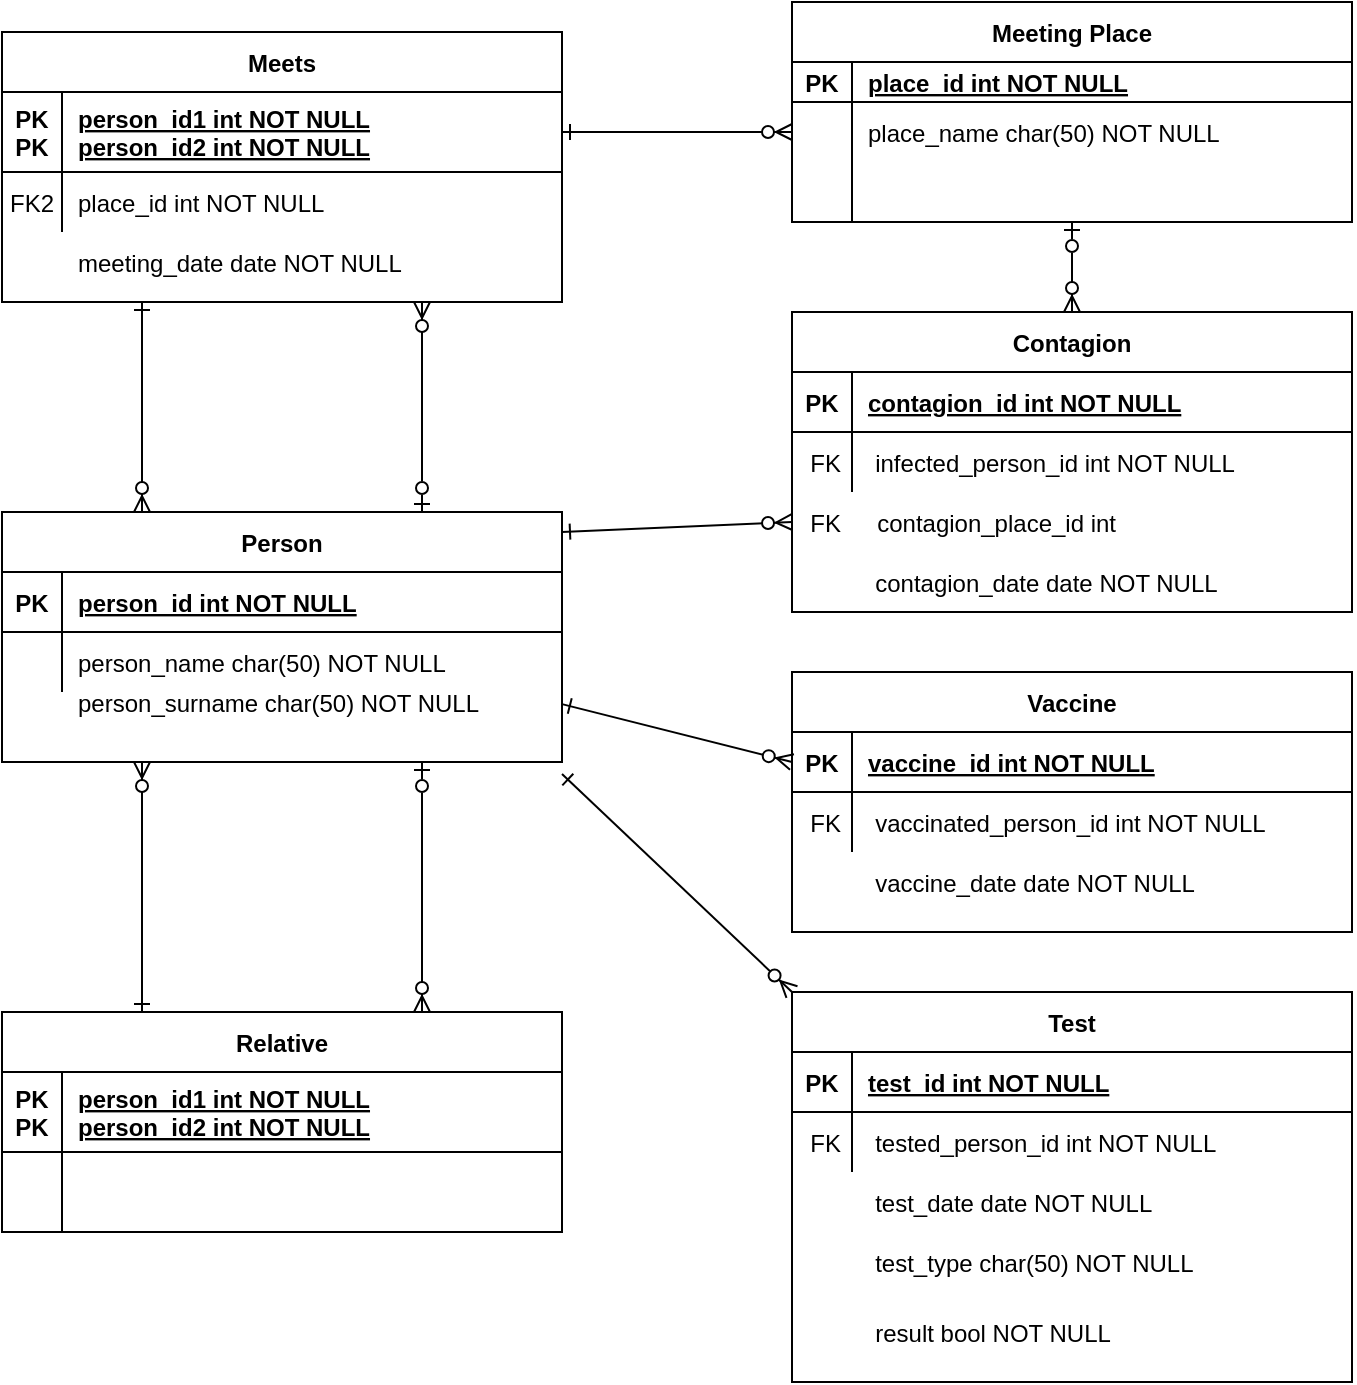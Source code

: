 <mxfile version="15.4.0" type="device"><diagram id="R2lEEEUBdFMjLlhIrx00" name="Page-1"><mxGraphModel dx="1426" dy="905" grid="1" gridSize="10" guides="1" tooltips="1" connect="1" arrows="1" fold="1" page="1" pageScale="1" pageWidth="850" pageHeight="1100" math="0" shadow="0" extFonts="Permanent Marker^https://fonts.googleapis.com/css?family=Permanent+Marker"><root><mxCell id="0"/><mxCell id="1" parent="0"/><mxCell id="C-vyLk0tnHw3VtMMgP7b-1" value="" style="endArrow=ERzeroToMany;startArrow=ERzeroToOne;endFill=1;startFill=0;exitX=0.75;exitY=0;exitDx=0;exitDy=0;entryX=0.75;entryY=1;entryDx=0;entryDy=0;" parent="1" source="C-vyLk0tnHw3VtMMgP7b-23" target="C-vyLk0tnHw3VtMMgP7b-2" edge="1"><mxGeometry width="100" height="100" relative="1" as="geometry"><mxPoint x="350" y="1085" as="sourcePoint"/><mxPoint x="325" y="435" as="targetPoint"/></mxGeometry></mxCell><mxCell id="C-vyLk0tnHw3VtMMgP7b-12" value="" style="endArrow=ERzeroToMany;startArrow=ERone;endFill=1;startFill=0;" parent="1" source="C-vyLk0tnHw3VtMMgP7b-3" target="C-vyLk0tnHw3VtMMgP7b-17" edge="1"><mxGeometry width="100" height="100" relative="1" as="geometry"><mxPoint x="410" y="545" as="sourcePoint"/><mxPoint x="470" y="570" as="targetPoint"/></mxGeometry></mxCell><mxCell id="C-vyLk0tnHw3VtMMgP7b-2" value="Meets" style="shape=table;startSize=30;container=1;collapsible=1;childLayout=tableLayout;fixedRows=1;rowLines=0;fontStyle=1;align=center;resizeLast=1;" parent="1" vertex="1"><mxGeometry x="85" y="245" width="280" height="135" as="geometry"/></mxCell><mxCell id="C-vyLk0tnHw3VtMMgP7b-3" value="" style="shape=partialRectangle;collapsible=0;dropTarget=0;pointerEvents=0;fillColor=none;points=[[0,0.5],[1,0.5]];portConstraint=eastwest;top=0;left=0;right=0;bottom=1;" parent="C-vyLk0tnHw3VtMMgP7b-2" vertex="1"><mxGeometry y="30" width="280" height="40" as="geometry"/></mxCell><mxCell id="C-vyLk0tnHw3VtMMgP7b-4" value="PK&#10;PK" style="shape=partialRectangle;overflow=hidden;connectable=0;fillColor=none;top=0;left=0;bottom=0;right=0;fontStyle=1;" parent="C-vyLk0tnHw3VtMMgP7b-3" vertex="1"><mxGeometry width="30" height="40" as="geometry"><mxRectangle width="30" height="40" as="alternateBounds"/></mxGeometry></mxCell><mxCell id="C-vyLk0tnHw3VtMMgP7b-5" value="person_id1 int NOT NULL&#10;person_id2 int NOT NULL" style="shape=partialRectangle;overflow=hidden;connectable=0;fillColor=none;top=0;left=0;bottom=0;right=0;align=left;spacingLeft=6;fontStyle=5;" parent="C-vyLk0tnHw3VtMMgP7b-3" vertex="1"><mxGeometry x="30" width="250" height="40" as="geometry"><mxRectangle width="250" height="40" as="alternateBounds"/></mxGeometry></mxCell><mxCell id="C-vyLk0tnHw3VtMMgP7b-9" value="" style="shape=partialRectangle;collapsible=0;dropTarget=0;pointerEvents=0;fillColor=none;points=[[0,0.5],[1,0.5]];portConstraint=eastwest;top=0;left=0;right=0;bottom=0;" parent="C-vyLk0tnHw3VtMMgP7b-2" vertex="1"><mxGeometry y="70" width="280" height="30" as="geometry"/></mxCell><mxCell id="C-vyLk0tnHw3VtMMgP7b-10" value="FK2" style="shape=partialRectangle;overflow=hidden;connectable=0;fillColor=none;top=0;left=0;bottom=0;right=0;" parent="C-vyLk0tnHw3VtMMgP7b-9" vertex="1"><mxGeometry width="30" height="30" as="geometry"><mxRectangle width="30" height="30" as="alternateBounds"/></mxGeometry></mxCell><mxCell id="C-vyLk0tnHw3VtMMgP7b-11" value="place_id int NOT NULL" style="shape=partialRectangle;overflow=hidden;connectable=0;fillColor=none;top=0;left=0;bottom=0;right=0;align=left;spacingLeft=6;" parent="C-vyLk0tnHw3VtMMgP7b-9" vertex="1"><mxGeometry x="30" width="250" height="30" as="geometry"><mxRectangle width="250" height="30" as="alternateBounds"/></mxGeometry></mxCell><mxCell id="C-vyLk0tnHw3VtMMgP7b-13" value="Meeting Place" style="shape=table;startSize=30;container=1;collapsible=1;childLayout=tableLayout;fixedRows=1;rowLines=0;fontStyle=1;align=center;resizeLast=1;" parent="1" vertex="1"><mxGeometry x="480" y="230" width="280" height="110" as="geometry"/></mxCell><mxCell id="C-vyLk0tnHw3VtMMgP7b-14" value="" style="shape=partialRectangle;collapsible=0;dropTarget=0;pointerEvents=0;fillColor=none;points=[[0,0.5],[1,0.5]];portConstraint=eastwest;top=0;left=0;right=0;bottom=1;" parent="C-vyLk0tnHw3VtMMgP7b-13" vertex="1"><mxGeometry y="30" width="280" height="20" as="geometry"/></mxCell><mxCell id="C-vyLk0tnHw3VtMMgP7b-15" value="PK" style="shape=partialRectangle;overflow=hidden;connectable=0;fillColor=none;top=0;left=0;bottom=0;right=0;fontStyle=1;" parent="C-vyLk0tnHw3VtMMgP7b-14" vertex="1"><mxGeometry width="30" height="20" as="geometry"><mxRectangle width="30" height="20" as="alternateBounds"/></mxGeometry></mxCell><mxCell id="C-vyLk0tnHw3VtMMgP7b-16" value="place_id int NOT NULL " style="shape=partialRectangle;overflow=hidden;connectable=0;fillColor=none;top=0;left=0;bottom=0;right=0;align=left;spacingLeft=6;fontStyle=5;" parent="C-vyLk0tnHw3VtMMgP7b-14" vertex="1"><mxGeometry x="30" width="250" height="20" as="geometry"><mxRectangle width="250" height="20" as="alternateBounds"/></mxGeometry></mxCell><mxCell id="C-vyLk0tnHw3VtMMgP7b-17" value="" style="shape=partialRectangle;collapsible=0;dropTarget=0;pointerEvents=0;fillColor=none;points=[[0,0.5],[1,0.5]];portConstraint=eastwest;top=0;left=0;right=0;bottom=0;" parent="C-vyLk0tnHw3VtMMgP7b-13" vertex="1"><mxGeometry y="50" width="280" height="30" as="geometry"/></mxCell><mxCell id="C-vyLk0tnHw3VtMMgP7b-18" value="" style="shape=partialRectangle;overflow=hidden;connectable=0;fillColor=none;top=0;left=0;bottom=0;right=0;" parent="C-vyLk0tnHw3VtMMgP7b-17" vertex="1"><mxGeometry width="30" height="30" as="geometry"><mxRectangle width="30" height="30" as="alternateBounds"/></mxGeometry></mxCell><mxCell id="C-vyLk0tnHw3VtMMgP7b-19" value="place_name char(50) NOT NULL" style="shape=partialRectangle;overflow=hidden;connectable=0;fillColor=none;top=0;left=0;bottom=0;right=0;align=left;spacingLeft=6;" parent="C-vyLk0tnHw3VtMMgP7b-17" vertex="1"><mxGeometry x="30" width="250" height="30" as="geometry"><mxRectangle width="250" height="30" as="alternateBounds"/></mxGeometry></mxCell><mxCell id="C-vyLk0tnHw3VtMMgP7b-20" value="" style="shape=partialRectangle;collapsible=0;dropTarget=0;pointerEvents=0;fillColor=none;points=[[0,0.5],[1,0.5]];portConstraint=eastwest;top=0;left=0;right=0;bottom=0;" parent="C-vyLk0tnHw3VtMMgP7b-13" vertex="1"><mxGeometry y="80" width="280" height="30" as="geometry"/></mxCell><mxCell id="C-vyLk0tnHw3VtMMgP7b-21" value="" style="shape=partialRectangle;overflow=hidden;connectable=0;fillColor=none;top=0;left=0;bottom=0;right=0;" parent="C-vyLk0tnHw3VtMMgP7b-20" vertex="1"><mxGeometry width="30" height="30" as="geometry"><mxRectangle width="30" height="30" as="alternateBounds"/></mxGeometry></mxCell><mxCell id="C-vyLk0tnHw3VtMMgP7b-22" value="" style="shape=partialRectangle;overflow=hidden;connectable=0;fillColor=none;top=0;left=0;bottom=0;right=0;align=left;spacingLeft=6;" parent="C-vyLk0tnHw3VtMMgP7b-20" vertex="1"><mxGeometry x="30" width="250" height="30" as="geometry"><mxRectangle width="250" height="30" as="alternateBounds"/></mxGeometry></mxCell><mxCell id="C-vyLk0tnHw3VtMMgP7b-23" value="Person" style="shape=table;startSize=30;container=1;collapsible=1;childLayout=tableLayout;fixedRows=1;rowLines=0;fontStyle=1;align=center;resizeLast=1;" parent="1" vertex="1"><mxGeometry x="85" y="485" width="280" height="125" as="geometry"/></mxCell><mxCell id="C-vyLk0tnHw3VtMMgP7b-24" value="" style="shape=partialRectangle;collapsible=0;dropTarget=0;pointerEvents=0;fillColor=none;points=[[0,0.5],[1,0.5]];portConstraint=eastwest;top=0;left=0;right=0;bottom=1;" parent="C-vyLk0tnHw3VtMMgP7b-23" vertex="1"><mxGeometry y="30" width="280" height="30" as="geometry"/></mxCell><mxCell id="C-vyLk0tnHw3VtMMgP7b-25" value="PK" style="shape=partialRectangle;overflow=hidden;connectable=0;fillColor=none;top=0;left=0;bottom=0;right=0;fontStyle=1;" parent="C-vyLk0tnHw3VtMMgP7b-24" vertex="1"><mxGeometry width="30" height="30" as="geometry"><mxRectangle width="30" height="30" as="alternateBounds"/></mxGeometry></mxCell><mxCell id="C-vyLk0tnHw3VtMMgP7b-26" value="person_id int NOT NULL " style="shape=partialRectangle;overflow=hidden;connectable=0;fillColor=none;top=0;left=0;bottom=0;right=0;align=left;spacingLeft=6;fontStyle=5;" parent="C-vyLk0tnHw3VtMMgP7b-24" vertex="1"><mxGeometry x="30" width="250" height="30" as="geometry"><mxRectangle width="250" height="30" as="alternateBounds"/></mxGeometry></mxCell><mxCell id="C-vyLk0tnHw3VtMMgP7b-27" value="" style="shape=partialRectangle;collapsible=0;dropTarget=0;pointerEvents=0;fillColor=none;points=[[0,0.5],[1,0.5]];portConstraint=eastwest;top=0;left=0;right=0;bottom=0;" parent="C-vyLk0tnHw3VtMMgP7b-23" vertex="1"><mxGeometry y="60" width="280" height="30" as="geometry"/></mxCell><mxCell id="C-vyLk0tnHw3VtMMgP7b-28" value="" style="shape=partialRectangle;overflow=hidden;connectable=0;fillColor=none;top=0;left=0;bottom=0;right=0;" parent="C-vyLk0tnHw3VtMMgP7b-27" vertex="1"><mxGeometry width="30" height="30" as="geometry"><mxRectangle width="30" height="30" as="alternateBounds"/></mxGeometry></mxCell><mxCell id="C-vyLk0tnHw3VtMMgP7b-29" value="person_name char(50) NOT NULL" style="shape=partialRectangle;overflow=hidden;connectable=0;fillColor=none;top=0;left=0;bottom=0;right=0;align=left;spacingLeft=6;" parent="C-vyLk0tnHw3VtMMgP7b-27" vertex="1"><mxGeometry x="30" width="250" height="30" as="geometry"><mxRectangle width="250" height="30" as="alternateBounds"/></mxGeometry></mxCell><mxCell id="fCw7hwFmyW7trVU5rpp--1" value="person_surname char(50) NOT NULL" style="shape=partialRectangle;overflow=hidden;connectable=0;fillColor=none;top=0;left=0;bottom=0;right=0;align=left;spacingLeft=6;" parent="1" vertex="1"><mxGeometry x="115" y="565" width="220" height="30" as="geometry"><mxRectangle width="220" height="30" as="alternateBounds"/></mxGeometry></mxCell><mxCell id="fCw7hwFmyW7trVU5rpp--3" value="Relative" style="shape=table;startSize=30;container=1;collapsible=1;childLayout=tableLayout;fixedRows=1;rowLines=0;fontStyle=1;align=center;resizeLast=1;" parent="1" vertex="1"><mxGeometry x="85" y="735" width="280" height="110" as="geometry"><mxRectangle x="110" y="370" width="80" height="30" as="alternateBounds"/></mxGeometry></mxCell><mxCell id="fCw7hwFmyW7trVU5rpp--4" value="" style="shape=partialRectangle;collapsible=0;dropTarget=0;pointerEvents=0;fillColor=none;points=[[0,0.5],[1,0.5]];portConstraint=eastwest;top=0;left=0;right=0;bottom=1;" parent="fCw7hwFmyW7trVU5rpp--3" vertex="1"><mxGeometry y="30" width="280" height="40" as="geometry"/></mxCell><mxCell id="fCw7hwFmyW7trVU5rpp--5" value="PK&#10;PK" style="shape=partialRectangle;overflow=hidden;connectable=0;fillColor=none;top=0;left=0;bottom=0;right=0;fontStyle=1;" parent="fCw7hwFmyW7trVU5rpp--4" vertex="1"><mxGeometry width="30" height="40" as="geometry"><mxRectangle width="30" height="40" as="alternateBounds"/></mxGeometry></mxCell><mxCell id="fCw7hwFmyW7trVU5rpp--6" value="person_id1 int NOT NULL &#10;person_id2 int NOT NULL" style="shape=partialRectangle;overflow=hidden;connectable=0;fillColor=none;top=0;left=0;bottom=0;right=0;align=left;spacingLeft=6;fontStyle=5;" parent="fCw7hwFmyW7trVU5rpp--4" vertex="1"><mxGeometry x="30" width="250" height="40" as="geometry"><mxRectangle width="250" height="40" as="alternateBounds"/></mxGeometry></mxCell><mxCell id="fCw7hwFmyW7trVU5rpp--10" value="" style="shape=partialRectangle;collapsible=0;dropTarget=0;pointerEvents=0;fillColor=none;points=[[0,0.5],[1,0.5]];portConstraint=eastwest;top=0;left=0;right=0;bottom=0;" parent="fCw7hwFmyW7trVU5rpp--3" vertex="1"><mxGeometry y="70" width="280" height="20" as="geometry"/></mxCell><mxCell id="fCw7hwFmyW7trVU5rpp--11" value="" style="shape=partialRectangle;overflow=hidden;connectable=0;fillColor=none;top=0;left=0;bottom=0;right=0;" parent="fCw7hwFmyW7trVU5rpp--10" vertex="1"><mxGeometry width="30" height="20" as="geometry"><mxRectangle width="30" height="20" as="alternateBounds"/></mxGeometry></mxCell><mxCell id="fCw7hwFmyW7trVU5rpp--12" value="" style="shape=partialRectangle;overflow=hidden;connectable=0;fillColor=none;top=0;left=0;bottom=0;right=0;align=left;spacingLeft=6;" parent="fCw7hwFmyW7trVU5rpp--10" vertex="1"><mxGeometry x="30" width="250" height="20" as="geometry"><mxRectangle width="250" height="20" as="alternateBounds"/></mxGeometry></mxCell><mxCell id="fCw7hwFmyW7trVU5rpp--7" value="" style="shape=partialRectangle;collapsible=0;dropTarget=0;pointerEvents=0;fillColor=none;points=[[0,0.5],[1,0.5]];portConstraint=eastwest;top=0;left=0;right=0;bottom=0;" parent="fCw7hwFmyW7trVU5rpp--3" vertex="1"><mxGeometry y="90" width="280" height="20" as="geometry"/></mxCell><mxCell id="fCw7hwFmyW7trVU5rpp--8" value="" style="shape=partialRectangle;overflow=hidden;connectable=0;fillColor=none;top=0;left=0;bottom=0;right=0;" parent="fCw7hwFmyW7trVU5rpp--7" vertex="1"><mxGeometry width="30" height="20" as="geometry"><mxRectangle width="30" height="20" as="alternateBounds"/></mxGeometry></mxCell><mxCell id="fCw7hwFmyW7trVU5rpp--9" value="" style="shape=partialRectangle;overflow=hidden;connectable=0;fillColor=none;top=0;left=0;bottom=0;right=0;align=left;spacingLeft=6;" parent="fCw7hwFmyW7trVU5rpp--7" vertex="1"><mxGeometry x="30" width="250" height="20" as="geometry"><mxRectangle width="250" height="20" as="alternateBounds"/></mxGeometry></mxCell><mxCell id="fCw7hwFmyW7trVU5rpp--13" value="" style="endArrow=ERzeroToMany;startArrow=ERzeroToOne;endFill=1;startFill=0;entryX=0.75;entryY=0;entryDx=0;entryDy=0;exitX=0.75;exitY=1;exitDx=0;exitDy=0;" parent="1" source="C-vyLk0tnHw3VtMMgP7b-23" target="fCw7hwFmyW7trVU5rpp--3" edge="1"><mxGeometry width="100" height="100" relative="1" as="geometry"><mxPoint x="220" y="645" as="sourcePoint"/><mxPoint x="90" y="765" as="targetPoint"/><Array as="points"/></mxGeometry></mxCell><mxCell id="fCw7hwFmyW7trVU5rpp--16" value="" style="shape=partialRectangle;collapsible=0;dropTarget=0;pointerEvents=0;fillColor=none;points=[[0,0.5],[1,0.5]];portConstraint=eastwest;top=0;left=0;right=0;bottom=0;" parent="1" vertex="1"><mxGeometry x="85" y="345" width="250" height="30" as="geometry"/></mxCell><mxCell id="fCw7hwFmyW7trVU5rpp--17" value="" style="shape=partialRectangle;overflow=hidden;connectable=0;fillColor=none;top=0;left=0;bottom=0;right=0;" parent="fCw7hwFmyW7trVU5rpp--16" vertex="1"><mxGeometry width="30" height="30" as="geometry"><mxRectangle width="30" height="30" as="alternateBounds"/></mxGeometry></mxCell><mxCell id="fCw7hwFmyW7trVU5rpp--18" value="meeting_date date NOT NULL" style="shape=partialRectangle;overflow=hidden;connectable=0;fillColor=none;top=0;left=0;bottom=0;right=0;align=left;spacingLeft=6;" parent="fCw7hwFmyW7trVU5rpp--16" vertex="1"><mxGeometry x="30" width="220" height="30" as="geometry"><mxRectangle width="220" height="30" as="alternateBounds"/></mxGeometry></mxCell><mxCell id="fCw7hwFmyW7trVU5rpp--19" value="" style="endArrow=ERzeroToMany;startArrow=ERone;endFill=1;startFill=0;entryX=0.25;entryY=1;entryDx=0;entryDy=0;exitX=0.25;exitY=0;exitDx=0;exitDy=0;" parent="1" source="fCw7hwFmyW7trVU5rpp--3" target="C-vyLk0tnHw3VtMMgP7b-23" edge="1"><mxGeometry width="100" height="100" relative="1" as="geometry"><mxPoint x="265" y="655" as="sourcePoint"/><mxPoint x="245" y="745" as="targetPoint"/></mxGeometry></mxCell><mxCell id="fCw7hwFmyW7trVU5rpp--20" value="" style="endArrow=ERzeroToMany;startArrow=ERone;endFill=1;startFill=0;exitX=0.25;exitY=1;exitDx=0;exitDy=0;entryX=0.25;entryY=0;entryDx=0;entryDy=0;" parent="1" source="C-vyLk0tnHw3VtMMgP7b-2" target="C-vyLk0tnHw3VtMMgP7b-23" edge="1"><mxGeometry width="100" height="100" relative="1" as="geometry"><mxPoint x="390" y="540" as="sourcePoint"/><mxPoint x="470" y="480" as="targetPoint"/></mxGeometry></mxCell><mxCell id="fCw7hwFmyW7trVU5rpp--27" value="Contagion" style="shape=table;startSize=30;container=1;collapsible=1;childLayout=tableLayout;fixedRows=1;rowLines=0;fontStyle=1;align=center;resizeLast=1;" parent="1" vertex="1"><mxGeometry x="480" y="385" width="280" height="150" as="geometry"/></mxCell><mxCell id="fCw7hwFmyW7trVU5rpp--28" value="" style="shape=partialRectangle;collapsible=0;dropTarget=0;pointerEvents=0;fillColor=none;points=[[0,0.5],[1,0.5]];portConstraint=eastwest;top=0;left=0;right=0;bottom=1;" parent="fCw7hwFmyW7trVU5rpp--27" vertex="1"><mxGeometry y="30" width="280" height="30" as="geometry"/></mxCell><mxCell id="fCw7hwFmyW7trVU5rpp--29" value="PK" style="shape=partialRectangle;overflow=hidden;connectable=0;fillColor=none;top=0;left=0;bottom=0;right=0;fontStyle=1;" parent="fCw7hwFmyW7trVU5rpp--28" vertex="1"><mxGeometry width="30" height="30" as="geometry"><mxRectangle width="30" height="30" as="alternateBounds"/></mxGeometry></mxCell><mxCell id="fCw7hwFmyW7trVU5rpp--30" value="contagion_id int NOT NULL " style="shape=partialRectangle;overflow=hidden;connectable=0;fillColor=none;top=0;left=0;bottom=0;right=0;align=left;spacingLeft=6;fontStyle=5;" parent="fCw7hwFmyW7trVU5rpp--28" vertex="1"><mxGeometry x="30" width="250" height="30" as="geometry"><mxRectangle width="250" height="30" as="alternateBounds"/></mxGeometry></mxCell><mxCell id="fCw7hwFmyW7trVU5rpp--31" value="" style="shape=partialRectangle;collapsible=0;dropTarget=0;pointerEvents=0;fillColor=none;points=[[0,0.5],[1,0.5]];portConstraint=eastwest;top=0;left=0;right=0;bottom=0;" parent="fCw7hwFmyW7trVU5rpp--27" vertex="1"><mxGeometry y="60" width="280" height="30" as="geometry"/></mxCell><mxCell id="fCw7hwFmyW7trVU5rpp--32" value="" style="shape=partialRectangle;overflow=hidden;connectable=0;fillColor=none;top=0;left=0;bottom=0;right=0;" parent="fCw7hwFmyW7trVU5rpp--31" vertex="1"><mxGeometry width="30" height="30" as="geometry"><mxRectangle width="30" height="30" as="alternateBounds"/></mxGeometry></mxCell><mxCell id="fCw7hwFmyW7trVU5rpp--33" value="" style="shape=partialRectangle;overflow=hidden;connectable=0;fillColor=none;top=0;left=0;bottom=0;right=0;align=left;spacingLeft=6;" parent="fCw7hwFmyW7trVU5rpp--31" vertex="1"><mxGeometry x="30" width="250" height="30" as="geometry"><mxRectangle width="250" height="30" as="alternateBounds"/></mxGeometry></mxCell><mxCell id="fCw7hwFmyW7trVU5rpp--34" value="" style="shape=partialRectangle;collapsible=0;dropTarget=0;pointerEvents=0;fillColor=none;points=[[0,0.5],[1,0.5]];portConstraint=eastwest;top=0;left=0;right=0;bottom=0;" parent="1" vertex="1"><mxGeometry x="480" y="445" width="280" height="30" as="geometry"/></mxCell><mxCell id="fCw7hwFmyW7trVU5rpp--35" value="FK" style="shape=partialRectangle;overflow=hidden;connectable=0;fillColor=none;top=0;left=0;bottom=0;right=0;" parent="fCw7hwFmyW7trVU5rpp--34" vertex="1"><mxGeometry width="33.6" height="30" as="geometry"><mxRectangle width="30" height="30" as="alternateBounds"/></mxGeometry></mxCell><mxCell id="fCw7hwFmyW7trVU5rpp--36" value="infected_person_id int NOT NULL" style="shape=partialRectangle;overflow=hidden;connectable=0;fillColor=none;top=0;left=0;bottom=0;right=0;align=left;spacingLeft=6;" parent="fCw7hwFmyW7trVU5rpp--34" vertex="1"><mxGeometry x="33.6" width="246.4" height="30" as="geometry"><mxRectangle width="220" height="30" as="alternateBounds"/></mxGeometry></mxCell><mxCell id="fCw7hwFmyW7trVU5rpp--47" value="" style="shape=partialRectangle;collapsible=0;dropTarget=0;pointerEvents=0;fillColor=none;points=[[0,0.5],[1,0.5]];portConstraint=eastwest;top=0;left=0;right=0;bottom=0;" parent="1" vertex="1"><mxGeometry x="480" y="475" width="280" height="30" as="geometry"/></mxCell><mxCell id="fCw7hwFmyW7trVU5rpp--48" value="FK" style="shape=partialRectangle;overflow=hidden;connectable=0;fillColor=none;top=0;left=0;bottom=0;right=0;" parent="fCw7hwFmyW7trVU5rpp--47" vertex="1"><mxGeometry width="33.6" height="30" as="geometry"><mxRectangle width="30" height="30" as="alternateBounds"/></mxGeometry></mxCell><mxCell id="fCw7hwFmyW7trVU5rpp--49" value="contagion_place_id int" style="shape=partialRectangle;overflow=hidden;connectable=0;fillColor=none;top=0;left=0;bottom=0;right=0;align=left;spacingLeft=6;" parent="fCw7hwFmyW7trVU5rpp--47" vertex="1"><mxGeometry x="34.6" width="246.4" height="30" as="geometry"><mxRectangle width="220" height="30" as="alternateBounds"/></mxGeometry></mxCell><mxCell id="fCw7hwFmyW7trVU5rpp--50" value="" style="endArrow=ERzeroToMany;startArrow=ERone;endFill=1;startFill=0;" parent="1" edge="1"><mxGeometry width="100" height="100" relative="1" as="geometry"><mxPoint x="365" y="495" as="sourcePoint"/><mxPoint x="480" y="490" as="targetPoint"/></mxGeometry></mxCell><mxCell id="fCw7hwFmyW7trVU5rpp--52" value="Vaccine" style="shape=table;startSize=30;container=1;collapsible=1;childLayout=tableLayout;fixedRows=1;rowLines=0;fontStyle=1;align=center;resizeLast=1;" parent="1" vertex="1"><mxGeometry x="480" y="565" width="280" height="130" as="geometry"/></mxCell><mxCell id="fCw7hwFmyW7trVU5rpp--53" value="" style="shape=partialRectangle;collapsible=0;dropTarget=0;pointerEvents=0;fillColor=none;points=[[0,0.5],[1,0.5]];portConstraint=eastwest;top=0;left=0;right=0;bottom=1;" parent="fCw7hwFmyW7trVU5rpp--52" vertex="1"><mxGeometry y="30" width="280" height="30" as="geometry"/></mxCell><mxCell id="fCw7hwFmyW7trVU5rpp--54" value="PK" style="shape=partialRectangle;overflow=hidden;connectable=0;fillColor=none;top=0;left=0;bottom=0;right=0;fontStyle=1;" parent="fCw7hwFmyW7trVU5rpp--53" vertex="1"><mxGeometry width="30" height="30" as="geometry"><mxRectangle width="30" height="30" as="alternateBounds"/></mxGeometry></mxCell><mxCell id="fCw7hwFmyW7trVU5rpp--55" value="vaccine_id int NOT NULL " style="shape=partialRectangle;overflow=hidden;connectable=0;fillColor=none;top=0;left=0;bottom=0;right=0;align=left;spacingLeft=6;fontStyle=5;" parent="fCw7hwFmyW7trVU5rpp--53" vertex="1"><mxGeometry x="30" width="250" height="30" as="geometry"><mxRectangle width="250" height="30" as="alternateBounds"/></mxGeometry></mxCell><mxCell id="fCw7hwFmyW7trVU5rpp--56" value="" style="shape=partialRectangle;collapsible=0;dropTarget=0;pointerEvents=0;fillColor=none;points=[[0,0.5],[1,0.5]];portConstraint=eastwest;top=0;left=0;right=0;bottom=0;" parent="fCw7hwFmyW7trVU5rpp--52" vertex="1"><mxGeometry y="60" width="280" height="30" as="geometry"/></mxCell><mxCell id="fCw7hwFmyW7trVU5rpp--57" value="" style="shape=partialRectangle;overflow=hidden;connectable=0;fillColor=none;top=0;left=0;bottom=0;right=0;" parent="fCw7hwFmyW7trVU5rpp--56" vertex="1"><mxGeometry width="30" height="30" as="geometry"><mxRectangle width="30" height="30" as="alternateBounds"/></mxGeometry></mxCell><mxCell id="fCw7hwFmyW7trVU5rpp--58" value="" style="shape=partialRectangle;overflow=hidden;connectable=0;fillColor=none;top=0;left=0;bottom=0;right=0;align=left;spacingLeft=6;" parent="fCw7hwFmyW7trVU5rpp--56" vertex="1"><mxGeometry x="30" width="250" height="30" as="geometry"><mxRectangle width="250" height="30" as="alternateBounds"/></mxGeometry></mxCell><mxCell id="fCw7hwFmyW7trVU5rpp--59" value="" style="shape=partialRectangle;collapsible=0;dropTarget=0;pointerEvents=0;fillColor=none;points=[[0,0.5],[1,0.5]];portConstraint=eastwest;top=0;left=0;right=0;bottom=0;" parent="1" vertex="1"><mxGeometry x="480" y="625" width="280" height="30" as="geometry"/></mxCell><mxCell id="fCw7hwFmyW7trVU5rpp--60" value="FK" style="shape=partialRectangle;overflow=hidden;connectable=0;fillColor=none;top=0;left=0;bottom=0;right=0;" parent="fCw7hwFmyW7trVU5rpp--59" vertex="1"><mxGeometry width="33.6" height="30" as="geometry"><mxRectangle width="30" height="30" as="alternateBounds"/></mxGeometry></mxCell><mxCell id="fCw7hwFmyW7trVU5rpp--61" value="vaccinated_person_id int NOT NULL" style="shape=partialRectangle;overflow=hidden;connectable=0;fillColor=none;top=0;left=0;bottom=0;right=0;align=left;spacingLeft=6;" parent="fCw7hwFmyW7trVU5rpp--59" vertex="1"><mxGeometry x="33.6" width="246.4" height="30" as="geometry"><mxRectangle width="220" height="30" as="alternateBounds"/></mxGeometry></mxCell><mxCell id="fCw7hwFmyW7trVU5rpp--62" value="" style="shape=partialRectangle;collapsible=0;dropTarget=0;pointerEvents=0;fillColor=none;points=[[0,0.5],[1,0.5]];portConstraint=eastwest;top=0;left=0;right=0;bottom=0;" parent="1" vertex="1"><mxGeometry x="480" y="655" width="280" height="30" as="geometry"/></mxCell><mxCell id="fCw7hwFmyW7trVU5rpp--63" value="" style="shape=partialRectangle;overflow=hidden;connectable=0;fillColor=none;top=0;left=0;bottom=0;right=0;" parent="fCw7hwFmyW7trVU5rpp--62" vertex="1"><mxGeometry width="33.6" height="30" as="geometry"><mxRectangle width="30" height="30" as="alternateBounds"/></mxGeometry></mxCell><mxCell id="fCw7hwFmyW7trVU5rpp--64" value="vaccine_date date NOT NULL" style="shape=partialRectangle;overflow=hidden;connectable=0;fillColor=none;top=0;left=0;bottom=0;right=0;align=left;spacingLeft=6;" parent="fCw7hwFmyW7trVU5rpp--62" vertex="1"><mxGeometry x="33.6" width="246.4" height="30" as="geometry"><mxRectangle width="220" height="30" as="alternateBounds"/></mxGeometry></mxCell><mxCell id="fCw7hwFmyW7trVU5rpp--65" value="" style="endArrow=ERzeroToMany;startArrow=ERone;endFill=1;startFill=0;exitX=1.011;exitY=0.065;exitDx=0;exitDy=0;entryX=0;entryY=0.5;entryDx=0;entryDy=0;exitPerimeter=0;" parent="1" target="fCw7hwFmyW7trVU5rpp--53" edge="1"><mxGeometry width="100" height="100" relative="1" as="geometry"><mxPoint x="365.0" y="581.05" as="sourcePoint"/><mxPoint x="481.92" y="545" as="targetPoint"/></mxGeometry></mxCell><mxCell id="fCw7hwFmyW7trVU5rpp--66" value="Test" style="shape=table;startSize=30;container=1;collapsible=1;childLayout=tableLayout;fixedRows=1;rowLines=0;fontStyle=1;align=center;resizeLast=1;" parent="1" vertex="1"><mxGeometry x="480" y="725" width="280" height="195" as="geometry"/></mxCell><mxCell id="fCw7hwFmyW7trVU5rpp--67" value="" style="shape=partialRectangle;collapsible=0;dropTarget=0;pointerEvents=0;fillColor=none;points=[[0,0.5],[1,0.5]];portConstraint=eastwest;top=0;left=0;right=0;bottom=1;" parent="fCw7hwFmyW7trVU5rpp--66" vertex="1"><mxGeometry y="30" width="280" height="30" as="geometry"/></mxCell><mxCell id="fCw7hwFmyW7trVU5rpp--68" value="PK" style="shape=partialRectangle;overflow=hidden;connectable=0;fillColor=none;top=0;left=0;bottom=0;right=0;fontStyle=1;" parent="fCw7hwFmyW7trVU5rpp--67" vertex="1"><mxGeometry width="30" height="30" as="geometry"><mxRectangle width="30" height="30" as="alternateBounds"/></mxGeometry></mxCell><mxCell id="fCw7hwFmyW7trVU5rpp--69" value="test_id int NOT NULL " style="shape=partialRectangle;overflow=hidden;connectable=0;fillColor=none;top=0;left=0;bottom=0;right=0;align=left;spacingLeft=6;fontStyle=5;" parent="fCw7hwFmyW7trVU5rpp--67" vertex="1"><mxGeometry x="30" width="250" height="30" as="geometry"><mxRectangle width="250" height="30" as="alternateBounds"/></mxGeometry></mxCell><mxCell id="fCw7hwFmyW7trVU5rpp--70" value="" style="shape=partialRectangle;collapsible=0;dropTarget=0;pointerEvents=0;fillColor=none;points=[[0,0.5],[1,0.5]];portConstraint=eastwest;top=0;left=0;right=0;bottom=0;" parent="fCw7hwFmyW7trVU5rpp--66" vertex="1"><mxGeometry y="60" width="280" height="30" as="geometry"/></mxCell><mxCell id="fCw7hwFmyW7trVU5rpp--71" value="" style="shape=partialRectangle;overflow=hidden;connectable=0;fillColor=none;top=0;left=0;bottom=0;right=0;" parent="fCw7hwFmyW7trVU5rpp--70" vertex="1"><mxGeometry width="30" height="30" as="geometry"><mxRectangle width="30" height="30" as="alternateBounds"/></mxGeometry></mxCell><mxCell id="fCw7hwFmyW7trVU5rpp--72" value="" style="shape=partialRectangle;overflow=hidden;connectable=0;fillColor=none;top=0;left=0;bottom=0;right=0;align=left;spacingLeft=6;" parent="fCw7hwFmyW7trVU5rpp--70" vertex="1"><mxGeometry x="30" width="250" height="30" as="geometry"><mxRectangle width="250" height="30" as="alternateBounds"/></mxGeometry></mxCell><mxCell id="fCw7hwFmyW7trVU5rpp--73" value="" style="shape=partialRectangle;collapsible=0;dropTarget=0;pointerEvents=0;fillColor=none;points=[[0,0.5],[1,0.5]];portConstraint=eastwest;top=0;left=0;right=0;bottom=0;" parent="1" vertex="1"><mxGeometry x="480" y="785" width="280" height="30" as="geometry"/></mxCell><mxCell id="fCw7hwFmyW7trVU5rpp--74" value="FK" style="shape=partialRectangle;overflow=hidden;connectable=0;fillColor=none;top=0;left=0;bottom=0;right=0;" parent="fCw7hwFmyW7trVU5rpp--73" vertex="1"><mxGeometry width="33.6" height="30" as="geometry"><mxRectangle width="30" height="30" as="alternateBounds"/></mxGeometry></mxCell><mxCell id="fCw7hwFmyW7trVU5rpp--75" value="tested_person_id int NOT NULL" style="shape=partialRectangle;overflow=hidden;connectable=0;fillColor=none;top=0;left=0;bottom=0;right=0;align=left;spacingLeft=6;" parent="fCw7hwFmyW7trVU5rpp--73" vertex="1"><mxGeometry x="33.6" width="246.4" height="30" as="geometry"><mxRectangle width="220" height="30" as="alternateBounds"/></mxGeometry></mxCell><mxCell id="fCw7hwFmyW7trVU5rpp--76" value="" style="shape=partialRectangle;collapsible=0;dropTarget=0;pointerEvents=0;fillColor=none;points=[[0,0.5],[1,0.5]];portConstraint=eastwest;top=0;left=0;right=0;bottom=0;" parent="1" vertex="1"><mxGeometry x="480" y="815" width="280" height="30" as="geometry"/></mxCell><mxCell id="fCw7hwFmyW7trVU5rpp--77" value="" style="shape=partialRectangle;overflow=hidden;connectable=0;fillColor=none;top=0;left=0;bottom=0;right=0;" parent="fCw7hwFmyW7trVU5rpp--76" vertex="1"><mxGeometry width="33.6" height="30" as="geometry"><mxRectangle width="30" height="30" as="alternateBounds"/></mxGeometry></mxCell><mxCell id="fCw7hwFmyW7trVU5rpp--78" value="test_date date NOT NULL" style="shape=partialRectangle;overflow=hidden;connectable=0;fillColor=none;top=0;left=0;bottom=0;right=0;align=left;spacingLeft=6;" parent="fCw7hwFmyW7trVU5rpp--76" vertex="1"><mxGeometry x="33.6" width="246.4" height="30" as="geometry"><mxRectangle width="220" height="30" as="alternateBounds"/></mxGeometry></mxCell><mxCell id="fCw7hwFmyW7trVU5rpp--79" value="" style="endArrow=ERzeroToMany;startArrow=ERone;endFill=1;startFill=0;exitX=1.011;exitY=0.065;exitDx=0;exitDy=0;entryX=0;entryY=0;entryDx=0;entryDy=0;exitPerimeter=0;" parent="1" target="fCw7hwFmyW7trVU5rpp--66" edge="1"><mxGeometry width="100" height="100" relative="1" as="geometry"><mxPoint x="365" y="616.05" as="sourcePoint"/><mxPoint x="485" y="655" as="targetPoint"/></mxGeometry></mxCell><mxCell id="fCw7hwFmyW7trVU5rpp--80" value="" style="shape=partialRectangle;collapsible=0;dropTarget=0;pointerEvents=0;fillColor=none;points=[[0,0.5],[1,0.5]];portConstraint=eastwest;top=0;left=0;right=0;bottom=0;" parent="1" vertex="1"><mxGeometry x="480" y="845" width="280" height="30" as="geometry"/></mxCell><mxCell id="fCw7hwFmyW7trVU5rpp--81" value="" style="shape=partialRectangle;overflow=hidden;connectable=0;fillColor=none;top=0;left=0;bottom=0;right=0;" parent="fCw7hwFmyW7trVU5rpp--80" vertex="1"><mxGeometry width="33.6" height="30" as="geometry"><mxRectangle width="30" height="30" as="alternateBounds"/></mxGeometry></mxCell><mxCell id="fCw7hwFmyW7trVU5rpp--82" value="test_type char(50) NOT NULL" style="shape=partialRectangle;overflow=hidden;connectable=0;fillColor=none;top=0;left=0;bottom=0;right=0;align=left;spacingLeft=6;" parent="fCw7hwFmyW7trVU5rpp--80" vertex="1"><mxGeometry x="33.6" width="246.4" height="30" as="geometry"><mxRectangle width="220" height="30" as="alternateBounds"/></mxGeometry></mxCell><mxCell id="fCw7hwFmyW7trVU5rpp--83" value="" style="shape=partialRectangle;collapsible=0;dropTarget=0;pointerEvents=0;fillColor=none;points=[[0,0.5],[1,0.5]];portConstraint=eastwest;top=0;left=0;right=0;bottom=0;" parent="1" vertex="1"><mxGeometry x="480" y="505" width="280" height="30" as="geometry"/></mxCell><mxCell id="fCw7hwFmyW7trVU5rpp--84" value="" style="shape=partialRectangle;overflow=hidden;connectable=0;fillColor=none;top=0;left=0;bottom=0;right=0;" parent="fCw7hwFmyW7trVU5rpp--83" vertex="1"><mxGeometry width="33.6" height="30" as="geometry"><mxRectangle width="30" height="30" as="alternateBounds"/></mxGeometry></mxCell><mxCell id="fCw7hwFmyW7trVU5rpp--85" value="contagion_date date NOT NULL" style="shape=partialRectangle;overflow=hidden;connectable=0;fillColor=none;top=0;left=0;bottom=0;right=0;align=left;spacingLeft=6;" parent="fCw7hwFmyW7trVU5rpp--83" vertex="1"><mxGeometry x="33.6" width="246.4" height="30" as="geometry"><mxRectangle width="220" height="30" as="alternateBounds"/></mxGeometry></mxCell><mxCell id="fCw7hwFmyW7trVU5rpp--86" value="" style="endArrow=ERzeroToMany;startArrow=ERzeroToOne;endFill=1;startFill=0;entryX=0.5;entryY=0;entryDx=0;entryDy=0;" parent="1" source="C-vyLk0tnHw3VtMMgP7b-20" target="fCw7hwFmyW7trVU5rpp--27" edge="1"><mxGeometry width="100" height="100" relative="1" as="geometry"><mxPoint x="555" y="365" as="sourcePoint"/><mxPoint x="575" y="345" as="targetPoint"/></mxGeometry></mxCell><mxCell id="8EkAOr9oSShSgjuDvJtS-1" value="" style="shape=partialRectangle;collapsible=0;dropTarget=0;pointerEvents=0;fillColor=none;points=[[0,0.5],[1,0.5]];portConstraint=eastwest;top=0;left=0;right=0;bottom=0;" vertex="1" parent="1"><mxGeometry x="480" y="880" width="280" height="30" as="geometry"/></mxCell><mxCell id="8EkAOr9oSShSgjuDvJtS-2" value="" style="shape=partialRectangle;overflow=hidden;connectable=0;fillColor=none;top=0;left=0;bottom=0;right=0;" vertex="1" parent="8EkAOr9oSShSgjuDvJtS-1"><mxGeometry width="33.6" height="30" as="geometry"><mxRectangle width="30" height="30" as="alternateBounds"/></mxGeometry></mxCell><mxCell id="8EkAOr9oSShSgjuDvJtS-3" value="result bool NOT NULL" style="shape=partialRectangle;overflow=hidden;connectable=0;fillColor=none;top=0;left=0;bottom=0;right=0;align=left;spacingLeft=6;" vertex="1" parent="8EkAOr9oSShSgjuDvJtS-1"><mxGeometry x="33.6" width="246.4" height="30" as="geometry"><mxRectangle width="220" height="30" as="alternateBounds"/></mxGeometry></mxCell></root></mxGraphModel></diagram></mxfile>